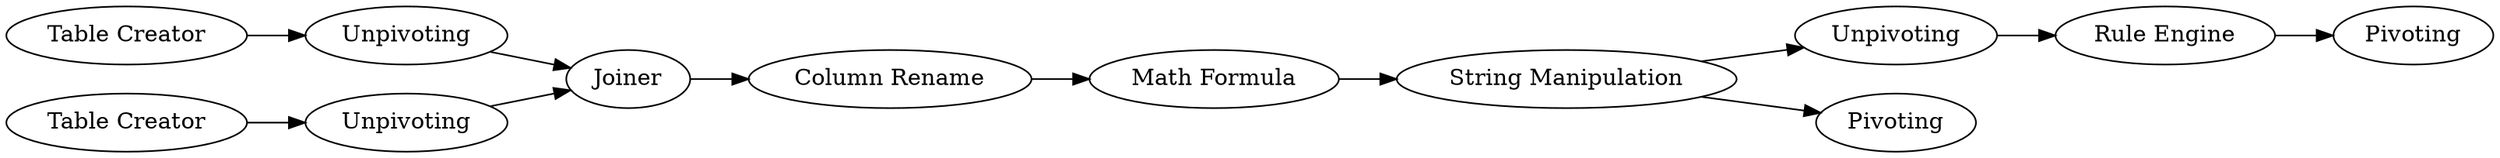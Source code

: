 digraph {
	7 -> 14
	14 -> 16
	18 -> 19
	6 -> 13
	17 -> 7
	4 -> 17
	5 -> 12
	12 -> 4
	14 -> 15
	13 -> 4
	16 -> 18
	5 [label="Table Creator"]
	16 [label=Unpivoting]
	13 [label=Unpivoting]
	7 [label="Math Formula"]
	4 [label=Joiner]
	18 [label="Rule Engine"]
	6 [label="Table Creator"]
	15 [label=Pivoting]
	14 [label="String Manipulation"]
	17 [label="Column Rename"]
	12 [label=Unpivoting]
	19 [label=Pivoting]
	rankdir=LR
}
